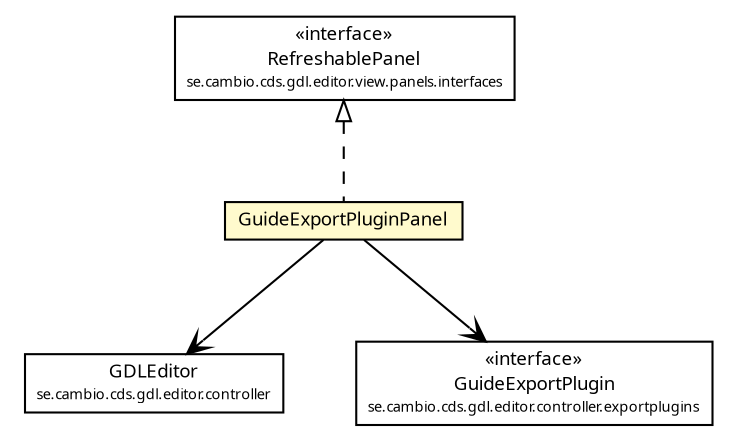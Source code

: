 #!/usr/local/bin/dot
#
# Class diagram 
# Generated by UMLGraph version R5_6 (http://www.umlgraph.org/)
#

digraph G {
	edge [fontname="Trebuchet MS",fontsize=10,labelfontname="Trebuchet MS",labelfontsize=10];
	node [fontname="Trebuchet MS",fontsize=10,shape=plaintext];
	nodesep=0.25;
	ranksep=0.5;
	// se.cambio.cds.gdl.editor.controller.GDLEditor
	c227469 [label=<<table title="se.cambio.cds.gdl.editor.controller.GDLEditor" border="0" cellborder="1" cellspacing="0" cellpadding="2" port="p" href="../../controller/GDLEditor.html">
		<tr><td><table border="0" cellspacing="0" cellpadding="1">
<tr><td align="center" balign="center"><font face="Trebuchet MS"> GDLEditor </font></td></tr>
<tr><td align="center" balign="center"><font face="Trebuchet MS" point-size="7.0"> se.cambio.cds.gdl.editor.controller </font></td></tr>
		</table></td></tr>
		</table>>, URL="../../controller/GDLEditor.html", fontname="Trebuchet MS", fontcolor="black", fontsize=9.0];
	// se.cambio.cds.gdl.editor.controller.exportplugins.GuideExportPlugin
	c227472 [label=<<table title="se.cambio.cds.gdl.editor.controller.exportplugins.GuideExportPlugin" border="0" cellborder="1" cellspacing="0" cellpadding="2" port="p" href="../../controller/exportplugins/GuideExportPlugin.html">
		<tr><td><table border="0" cellspacing="0" cellpadding="1">
<tr><td align="center" balign="center"> &#171;interface&#187; </td></tr>
<tr><td align="center" balign="center"><font face="Trebuchet MS"> GuideExportPlugin </font></td></tr>
<tr><td align="center" balign="center"><font face="Trebuchet MS" point-size="7.0"> se.cambio.cds.gdl.editor.controller.exportplugins </font></td></tr>
		</table></td></tr>
		</table>>, URL="../../controller/exportplugins/GuideExportPlugin.html", fontname="Trebuchet MS", fontcolor="black", fontsize=9.0];
	// se.cambio.cds.gdl.editor.view.panels.GuideExportPluginPanel
	c227543 [label=<<table title="se.cambio.cds.gdl.editor.view.panels.GuideExportPluginPanel" border="0" cellborder="1" cellspacing="0" cellpadding="2" port="p" bgcolor="lemonChiffon" href="./GuideExportPluginPanel.html">
		<tr><td><table border="0" cellspacing="0" cellpadding="1">
<tr><td align="center" balign="center"><font face="Trebuchet MS"> GuideExportPluginPanel </font></td></tr>
		</table></td></tr>
		</table>>, URL="./GuideExportPluginPanel.html", fontname="Trebuchet MS", fontcolor="black", fontsize=9.0];
	// se.cambio.cds.gdl.editor.view.panels.interfaces.RefreshablePanel
	c227564 [label=<<table title="se.cambio.cds.gdl.editor.view.panels.interfaces.RefreshablePanel" border="0" cellborder="1" cellspacing="0" cellpadding="2" port="p" href="./interfaces/RefreshablePanel.html">
		<tr><td><table border="0" cellspacing="0" cellpadding="1">
<tr><td align="center" balign="center"> &#171;interface&#187; </td></tr>
<tr><td align="center" balign="center"><font face="Trebuchet MS"> RefreshablePanel </font></td></tr>
<tr><td align="center" balign="center"><font face="Trebuchet MS" point-size="7.0"> se.cambio.cds.gdl.editor.view.panels.interfaces </font></td></tr>
		</table></td></tr>
		</table>>, URL="./interfaces/RefreshablePanel.html", fontname="Trebuchet MS", fontcolor="black", fontsize=9.0];
	//se.cambio.cds.gdl.editor.view.panels.GuideExportPluginPanel implements se.cambio.cds.gdl.editor.view.panels.interfaces.RefreshablePanel
	c227564:p -> c227543:p [dir=back,arrowtail=empty,style=dashed];
	// se.cambio.cds.gdl.editor.view.panels.GuideExportPluginPanel NAVASSOC se.cambio.cds.gdl.editor.controller.exportplugins.GuideExportPlugin
	c227543:p -> c227472:p [taillabel="", label="", headlabel="", fontname="Trebuchet MS", fontcolor="black", fontsize=10.0, color="black", arrowhead=open];
	// se.cambio.cds.gdl.editor.view.panels.GuideExportPluginPanel NAVASSOC se.cambio.cds.gdl.editor.controller.GDLEditor
	c227543:p -> c227469:p [taillabel="", label="", headlabel="", fontname="Trebuchet MS", fontcolor="black", fontsize=10.0, color="black", arrowhead=open];
}

